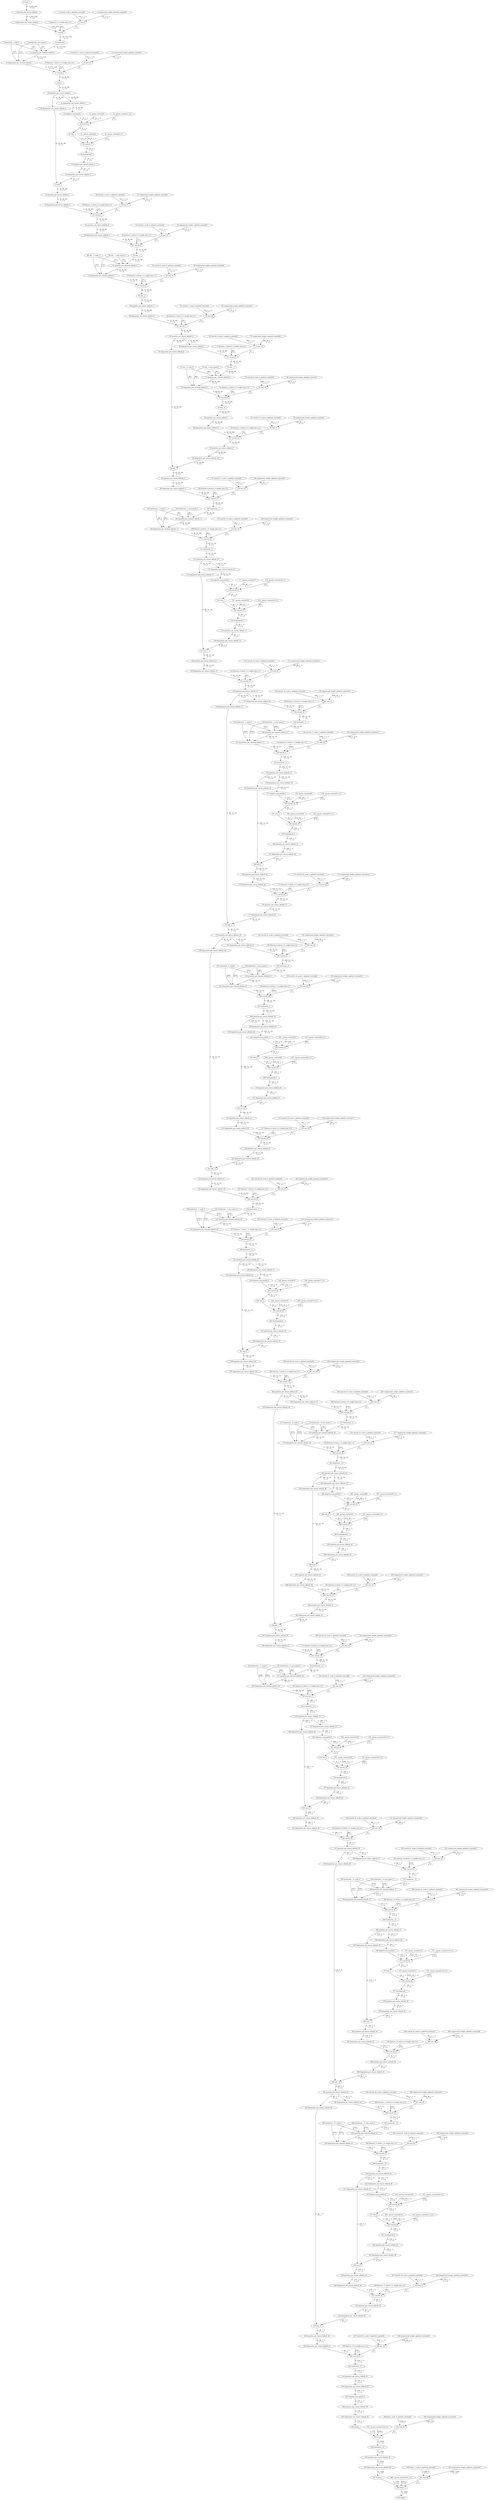 strict digraph  {
"0 arg0_1";
"1 quantize_per_tensor_default";
"2 dequantize_per_tensor_default";
"3 conv2d_scale_0_updated_constant0";
"4 compressed_weight_updated_constant0";
"5 features_0_0_weight_bias_0_0";
"6 mul_9";
"7 conv2d";
"8 hardswish__scale_0";
"9 hardswish__zero_point_0";
"10 hardswish_";
"11 quantize_per_channel_default_1";
"12 dequantize_per_channel_default_1";
"13 conv2d_1_scale_0_updated_constant0";
"14 compressed_weight_updated_constant1";
"15 features_1_block_0_0_weight_bias_0_0";
"16 mul_10";
"17 conv2d_1";
"18 relu_";
"19 quantize_per_tensor_default_1";
"20 dequantize_per_tensor_default_2";
"21 dequantize_per_tensor_default_1";
"22 adaptive_avg_pool2d";
"23 _param_constant6";
"24 _param_constant7_0_0";
"25 conv2d_2";
"26 relu";
"27 _param_constant8";
"28 _param_constant9_0_0";
"29 conv2d_3";
"30 hardsigmoid";
"31 quantize_per_tensor_default_2";
"32 dequantize_per_tensor_default_3";
"33 mul";
"34 quantize_per_tensor_default_3";
"35 dequantize_per_tensor_default_4";
"36 conv2d_4_scale_0_updated_constant0";
"37 compressed_weight_updated_constant2";
"38 features_1_block_2_0_weight_bias_0_0";
"39 mul_11";
"40 conv2d_4";
"41 quantize_per_tensor_default_4";
"42 dequantize_per_tensor_default_5";
"43 conv2d_5_scale_0_updated_constant0";
"44 compressed_weight_updated_constant3";
"45 features_2_block_0_0_weight_bias_0_0";
"46 mul_12";
"47 conv2d_5";
"48 relu__1_scale_0";
"49 relu__1_zero_point_0";
"50 relu__1";
"51 quantize_per_channel_default_5";
"52 dequantize_per_channel_default_5";
"53 conv2d_6_scale_0_updated_constant0";
"54 compressed_weight_updated_constant4";
"55 features_2_block_1_0_weight_bias_0_0";
"56 mul_13";
"57 conv2d_6";
"58 relu__2";
"59 quantize_per_tensor_default_5";
"60 dequantize_per_tensor_default_6";
"61 conv2d_7_scale_0_updated_constant0";
"62 compressed_weight_updated_constant5";
"63 features_2_block_2_0_weight_bias_0_0";
"64 mul_14";
"65 conv2d_7";
"66 quantize_per_tensor_default_6";
"67 dequantize_per_tensor_default_8";
"68 dequantize_per_tensor_default_7";
"69 conv2d_8_scale_0_updated_constant0";
"70 compressed_weight_updated_constant6";
"71 features_3_block_0_0_weight_bias_0_0";
"72 mul_15";
"73 conv2d_8";
"74 relu__3_scale_0";
"75 relu__3_zero_point_0";
"76 relu__3";
"77 quantize_per_channel_default_9";
"78 dequantize_per_channel_default_9";
"79 conv2d_9_scale_0_updated_constant0";
"80 compressed_weight_updated_constant7";
"81 features_3_block_1_0_weight_bias_0_0";
"82 mul_16";
"83 conv2d_9";
"84 relu__4";
"85 quantize_per_tensor_default_7";
"86 dequantize_per_tensor_default_9";
"87 conv2d_10_scale_0_updated_constant0";
"88 compressed_weight_updated_constant8";
"89 features_3_block_2_0_weight_bias_0_0";
"90 mul_17";
"91 conv2d_10";
"92 quantize_per_tensor_default_8";
"93 dequantize_per_tensor_default_10";
"94 add_";
"95 quantize_per_tensor_default_9";
"96 dequantize_per_tensor_default_11";
"97 conv2d_11_scale_0_updated_constant0";
"98 compressed_weight_updated_constant9";
"99 features_4_block_0_0_weight_bias_0_0";
"100 mul_18";
"101 conv2d_11";
"102 hardswish__1_scale_0";
"103 hardswish__1_zero_point_0";
"104 hardswish__1";
"105 quantize_per_channel_default_13";
"106 dequantize_per_channel_default_13";
"107 conv2d_12_scale_0_updated_constant0";
"108 compressed_weight_updated_constant10";
"109 features_4_block_1_0_weight_bias_0_0";
"110 mul_19";
"111 conv2d_12";
"112 hardswish__2";
"113 quantize_per_tensor_default_10";
"114 dequantize_per_tensor_default_13";
"115 dequantize_per_tensor_default_12";
"116 adaptive_avg_pool2d_1";
"117 _param_constant37";
"118 _param_constant38_0_0";
"119 conv2d_13";
"120 relu_1";
"121 _param_constant39";
"122 _param_constant40_0_0";
"123 conv2d_14";
"124 hardsigmoid_1";
"125 quantize_per_tensor_default_11";
"126 dequantize_per_tensor_default_14";
"127 mul_1";
"128 quantize_per_tensor_default_12";
"129 dequantize_per_tensor_default_15";
"130 conv2d_15_scale_0_updated_constant0";
"131 compressed_weight_updated_constant11";
"132 features_4_block_3_0_weight_bias_0_0";
"133 mul_20";
"134 conv2d_15";
"135 quantize_per_tensor_default_13";
"136 dequantize_per_tensor_default_17";
"137 dequantize_per_tensor_default_16";
"138 conv2d_16_scale_0_updated_constant0";
"139 compressed_weight_updated_constant12";
"140 features_5_block_0_0_weight_bias_0_0";
"141 mul_21";
"142 conv2d_16";
"143 hardswish__3_scale_0";
"144 hardswish__3_zero_point_0";
"145 hardswish__3";
"146 quantize_per_channel_default_17";
"147 dequantize_per_channel_default_17";
"148 conv2d_17_scale_0_updated_constant0";
"149 compressed_weight_updated_constant13";
"150 features_5_block_1_0_weight_bias_0_0";
"151 mul_22";
"152 conv2d_17";
"153 hardswish__4";
"154 quantize_per_tensor_default_14";
"155 dequantize_per_tensor_default_19";
"156 dequantize_per_tensor_default_18";
"157 adaptive_avg_pool2d_2";
"158 _param_constant50";
"159 _param_constant51_0_0";
"160 conv2d_18";
"161 relu_2";
"162 _param_constant52";
"163 _param_constant53_0_0";
"164 conv2d_19";
"165 hardsigmoid_2";
"166 quantize_per_tensor_default_15";
"167 dequantize_per_tensor_default_20";
"168 mul_2";
"169 quantize_per_tensor_default_16";
"170 dequantize_per_tensor_default_21";
"171 conv2d_20_scale_0_updated_constant0";
"172 compressed_weight_updated_constant14";
"173 features_5_block_3_0_weight_bias_0_0";
"174 mul_23";
"175 conv2d_20";
"176 quantize_per_tensor_default_17";
"177 dequantize_per_tensor_default_22";
"178 add__1";
"179 quantize_per_tensor_default_18";
"180 dequantize_per_tensor_default_24";
"181 dequantize_per_tensor_default_23";
"182 conv2d_21_scale_0_updated_constant0";
"183 compressed_weight_updated_constant15";
"184 features_6_block_0_0_weight_bias_0_0";
"185 mul_24";
"186 conv2d_21";
"187 hardswish__5_scale_0";
"188 hardswish__5_zero_point_0";
"189 hardswish__5";
"190 quantize_per_channel_default_21";
"191 dequantize_per_channel_default_21";
"192 conv2d_22_scale_0_updated_constant0";
"193 compressed_weight_updated_constant16";
"194 features_6_block_1_0_weight_bias_0_0";
"195 mul_25";
"196 conv2d_22";
"197 hardswish__6";
"198 quantize_per_tensor_default_19";
"199 dequantize_per_tensor_default_26";
"200 dequantize_per_tensor_default_25";
"201 adaptive_avg_pool2d_3";
"202 _param_constant63";
"203 _param_constant64_0_0";
"204 conv2d_23";
"205 relu_3";
"206 _param_constant65";
"207 _param_constant66_0_0";
"208 conv2d_24";
"209 hardsigmoid_3";
"210 quantize_per_tensor_default_20";
"211 dequantize_per_tensor_default_27";
"212 mul_3";
"213 quantize_per_tensor_default_21";
"214 dequantize_per_tensor_default_28";
"215 conv2d_25_scale_0_updated_constant0";
"216 compressed_weight_updated_constant17";
"217 features_6_block_3_0_weight_bias_0_0";
"218 mul_26";
"219 conv2d_25";
"220 quantize_per_tensor_default_22";
"221 dequantize_per_tensor_default_29";
"222 add__2";
"223 quantize_per_tensor_default_23";
"224 dequantize_per_tensor_default_30";
"225 conv2d_26_scale_0_updated_constant0";
"226 compressed_weight_updated_constant18";
"227 features_7_block_0_0_weight_bias_0_0";
"228 mul_27";
"229 conv2d_26";
"230 hardswish__7_scale_0";
"231 hardswish__7_zero_point_0";
"232 hardswish__7";
"233 quantize_per_channel_default_25";
"234 dequantize_per_channel_default_25";
"235 conv2d_27_scale_0_updated_constant0";
"236 compressed_weight_updated_constant19";
"237 features_7_block_1_0_weight_bias_0_0";
"238 mul_28";
"239 conv2d_27";
"240 hardswish__8";
"241 quantize_per_tensor_default_24";
"242 dequantize_per_tensor_default_32";
"243 dequantize_per_tensor_default_31";
"244 adaptive_avg_pool2d_4";
"245 _param_constant76";
"246 _param_constant77_0_0";
"247 conv2d_28";
"248 relu_4";
"249 _param_constant78";
"250 _param_constant79_0_0";
"251 conv2d_29";
"252 hardsigmoid_4";
"253 quantize_per_tensor_default_25";
"254 dequantize_per_tensor_default_33";
"255 mul_4";
"256 quantize_per_tensor_default_26";
"257 dequantize_per_tensor_default_34";
"258 conv2d_30_scale_0_updated_constant0";
"259 compressed_weight_updated_constant20";
"260 features_7_block_3_0_weight_bias_0_0";
"261 mul_29";
"262 conv2d_30";
"263 quantize_per_tensor_default_27";
"264 dequantize_per_tensor_default_36";
"265 dequantize_per_tensor_default_35";
"266 conv2d_31_scale_0_updated_constant0";
"267 compressed_weight_updated_constant21";
"268 features_8_block_0_0_weight_bias_0_0";
"269 mul_30";
"270 conv2d_31";
"271 hardswish__9_scale_0";
"272 hardswish__9_zero_point_0";
"273 hardswish__9";
"274 quantize_per_channel_default_29";
"275 dequantize_per_channel_default_29";
"276 conv2d_32_scale_0_updated_constant0";
"277 compressed_weight_updated_constant22";
"278 features_8_block_1_0_weight_bias_0_0";
"279 mul_31";
"280 conv2d_32";
"281 hardswish__10";
"282 quantize_per_tensor_default_28";
"283 dequantize_per_tensor_default_38";
"284 dequantize_per_tensor_default_37";
"285 adaptive_avg_pool2d_5";
"286 _param_constant89";
"287 _param_constant90_0_0";
"288 conv2d_33";
"289 relu_5";
"290 _param_constant91";
"291 _param_constant92_0_0";
"292 conv2d_34";
"293 hardsigmoid_5";
"294 quantize_per_tensor_default_29";
"295 dequantize_per_tensor_default_39";
"296 mul_5";
"297 quantize_per_tensor_default_30";
"298 dequantize_per_tensor_default_40";
"299 conv2d_35_scale_0_updated_constant0";
"300 compressed_weight_updated_constant23";
"301 features_8_block_3_0_weight_bias_0_0";
"302 mul_32";
"303 conv2d_35";
"304 quantize_per_tensor_default_31";
"305 dequantize_per_tensor_default_41";
"306 add__3";
"307 quantize_per_tensor_default_32";
"308 dequantize_per_tensor_default_42";
"309 conv2d_36_scale_0_updated_constant0";
"310 compressed_weight_updated_constant24";
"311 features_9_block_0_0_weight_bias_0_0";
"312 mul_33";
"313 conv2d_36";
"314 hardswish__11_scale_0";
"315 hardswish__11_zero_point_0";
"316 hardswish__11";
"317 quantize_per_channel_default_33";
"318 dequantize_per_channel_default_33";
"319 conv2d_37_scale_0_updated_constant0";
"320 compressed_weight_updated_constant25";
"321 features_9_block_1_0_weight_bias_0_0";
"322 mul_34";
"323 conv2d_37";
"324 hardswish__12";
"325 quantize_per_tensor_default_33";
"326 dequantize_per_tensor_default_44";
"327 dequantize_per_tensor_default_43";
"328 adaptive_avg_pool2d_6";
"329 _param_constant102";
"330 _param_constant103_0_0";
"331 conv2d_38";
"332 relu_6";
"333 _param_constant104";
"334 _param_constant105_0_0";
"335 conv2d_39";
"336 hardsigmoid_6";
"337 quantize_per_tensor_default_34";
"338 dequantize_per_tensor_default_45";
"339 mul_6";
"340 quantize_per_tensor_default_35";
"341 dequantize_per_tensor_default_46";
"342 conv2d_40_scale_0_updated_constant0";
"343 compressed_weight_updated_constant26";
"344 features_9_block_3_0_weight_bias_0_0";
"345 mul_35";
"346 conv2d_40";
"347 quantize_per_tensor_default_36";
"348 dequantize_per_tensor_default_48";
"349 dequantize_per_tensor_default_47";
"350 conv2d_41_scale_0_updated_constant0";
"351 compressed_weight_updated_constant27";
"352 features_10_block_0_0_weight_bias_0_0";
"353 mul_36";
"354 conv2d_41";
"355 hardswish__13_scale_0";
"356 hardswish__13_zero_point_0";
"357 hardswish__13";
"358 quantize_per_channel_default_37";
"359 dequantize_per_channel_default_37";
"360 conv2d_42_scale_0_updated_constant0";
"361 compressed_weight_updated_constant28";
"362 features_10_block_1_0_weight_bias_0_0";
"363 mul_37";
"364 conv2d_42";
"365 hardswish__14";
"366 quantize_per_tensor_default_37";
"367 dequantize_per_tensor_default_50";
"368 dequantize_per_tensor_default_49";
"369 adaptive_avg_pool2d_7";
"370 _param_constant115";
"371 _param_constant116_0_0";
"372 conv2d_43";
"373 relu_7";
"374 _param_constant117";
"375 _param_constant118_0_0";
"376 conv2d_44";
"377 hardsigmoid_7";
"378 quantize_per_tensor_default_38";
"379 dequantize_per_tensor_default_51";
"380 mul_7";
"381 quantize_per_tensor_default_39";
"382 dequantize_per_tensor_default_52";
"383 conv2d_45_scale_0_updated_constant0";
"384 compressed_weight_updated_constant29";
"385 features_10_block_3_0_weight_bias_0_0";
"386 mul_38";
"387 conv2d_45";
"388 quantize_per_tensor_default_40";
"389 dequantize_per_tensor_default_53";
"390 add__4";
"391 quantize_per_tensor_default_41";
"392 dequantize_per_tensor_default_55";
"393 dequantize_per_tensor_default_54";
"394 conv2d_46_scale_0_updated_constant0";
"395 compressed_weight_updated_constant30";
"396 features_11_block_0_0_weight_bias_0_0";
"397 mul_39";
"398 conv2d_46";
"399 hardswish__15_scale_0";
"400 hardswish__15_zero_point_0";
"401 hardswish__15";
"402 quantize_per_channel_default_41";
"403 dequantize_per_channel_default_41";
"404 conv2d_47_scale_0_updated_constant0";
"405 compressed_weight_updated_constant31";
"406 features_11_block_1_0_weight_bias_0_0";
"407 mul_40";
"408 conv2d_47";
"409 hardswish__16";
"410 quantize_per_tensor_default_42";
"411 dequantize_per_tensor_default_57";
"412 dequantize_per_tensor_default_56";
"413 adaptive_avg_pool2d_8";
"414 _param_constant128";
"415 _param_constant129_0_0";
"416 conv2d_48";
"417 relu_8";
"418 _param_constant130";
"419 _param_constant131_0_0";
"420 conv2d_49";
"421 hardsigmoid_8";
"422 quantize_per_tensor_default_43";
"423 dequantize_per_tensor_default_58";
"424 mul_8";
"425 quantize_per_tensor_default_44";
"426 dequantize_per_tensor_default_59";
"427 conv2d_50_scale_0_updated_constant0";
"428 compressed_weight_updated_constant32";
"429 features_11_block_3_0_weight_bias_0_0";
"430 mul_41";
"431 conv2d_50";
"432 quantize_per_tensor_default_45";
"433 dequantize_per_tensor_default_60";
"434 add__5";
"435 quantize_per_tensor_default_46";
"436 dequantize_per_tensor_default_61";
"437 conv2d_51_scale_0_updated_constant0";
"438 compressed_weight_updated_constant33";
"439 features_12_0_weight_bias_0_0";
"440 mul_42";
"441 conv2d_51";
"442 hardswish__17";
"443 quantize_per_tensor_default_47";
"444 dequantize_per_tensor_default_62";
"445 adaptive_avg_pool2d_9";
"446 quantize_per_tensor_default_48";
"447 dequantize_per_tensor_default_63";
"448 flatten";
"449 linear_scale_0_updated_constant0";
"450 compressed_weight_updated_constant34";
"451 _param_constant139_0_0";
"452 mul_43";
"453 linear";
"454 hardswish__18";
"455 quantize_per_tensor_default_49";
"456 dequantize_per_tensor_default_64";
"457 dropout_";
"458 linear_1_scale_0_updated_constant0";
"459 compressed_weight_updated_constant35";
"460 _param_constant141_0_0";
"461 mul_44";
"462 linear_1";
"463 output";
"0 arg0_1" -> "1 quantize_per_tensor_default"  [label="(1, 3, 224, 224) \n0 -> 0", style=solid];
"1 quantize_per_tensor_default" -> "2 dequantize_per_tensor_default"  [label="(1, 3, 224, 224) \n0 -> 0", style=solid];
"2 dequantize_per_tensor_default" -> "7 conv2d"  [label="(1, 3, 224, 224) \n0 -> 0", style=solid];
"3 conv2d_scale_0_updated_constant0" -> "6 mul_9"  [label="(16, 1, 1, 1) \n0 -> 1", style=solid];
"4 compressed_weight_updated_constant0" -> "6 mul_9"  [label="(16, 3, 3, 3) \n0 -> 0", style=solid];
"5 features_0_0_weight_bias_0_0" -> "7 conv2d"  [label="(16,) \n0 -> 2", style=solid];
"6 mul_9" -> "7 conv2d"  [label="(2,) \n0 -> 1", style=solid];
"7 conv2d" -> "10 hardswish_"  [label="(1, 16, 112, 112) \n0 -> 0", style=solid];
"8 hardswish__scale_0" -> "11 quantize_per_channel_default_1"  [label="(16,) \n0 -> 1", style=solid];
"8 hardswish__scale_0" -> "12 dequantize_per_channel_default_1"  [label="(16,) \n0 -> 1", style=solid];
"9 hardswish__zero_point_0" -> "11 quantize_per_channel_default_1"  [label="(16,) \n0 -> 2", style=solid];
"9 hardswish__zero_point_0" -> "12 dequantize_per_channel_default_1"  [label="(16,) \n0 -> 2", style=solid];
"10 hardswish_" -> "11 quantize_per_channel_default_1"  [label="(1, 16, 112, 112) \n0 -> 0", style=solid];
"11 quantize_per_channel_default_1" -> "12 dequantize_per_channel_default_1"  [label="(1, 16, 112, 112) \n0 -> 0", style=solid];
"12 dequantize_per_channel_default_1" -> "17 conv2d_1"  [label="(1, 16, 112, 112) \n0 -> 0", style=solid];
"13 conv2d_1_scale_0_updated_constant0" -> "16 mul_10"  [label="(16, 1, 1, 1) \n0 -> 1", style=solid];
"14 compressed_weight_updated_constant1" -> "16 mul_10"  [label="(16, 1, 3, 3) \n0 -> 0", style=solid];
"15 features_1_block_0_0_weight_bias_0_0" -> "17 conv2d_1"  [label="(16,) \n0 -> 2", style=solid];
"16 mul_10" -> "17 conv2d_1"  [label="(2,) \n0 -> 1", style=solid];
"17 conv2d_1" -> "18 relu_"  [label="(1, 16, 56, 56) \n0 -> 0", style=solid];
"18 relu_" -> "19 quantize_per_tensor_default_1"  [label="(1, 16, 56, 56) \n0 -> 0", style=solid];
"19 quantize_per_tensor_default_1" -> "21 dequantize_per_tensor_default_1"  [label="(1, 16, 56, 56) \n0 -> 0", style=solid];
"19 quantize_per_tensor_default_1" -> "20 dequantize_per_tensor_default_2"  [label="(1, 16, 56, 56) \n0 -> 0", style=solid];
"20 dequantize_per_tensor_default_2" -> "33 mul"  [label="(1, 16, 56, 56) \n0 -> 1", style=solid];
"21 dequantize_per_tensor_default_1" -> "22 adaptive_avg_pool2d"  [label="(1, 16, 56, 56) \n0 -> 0", style=solid];
"22 adaptive_avg_pool2d" -> "25 conv2d_2"  [label="(1, 16, 1, 1) \n0 -> 0", style=solid];
"23 _param_constant6" -> "25 conv2d_2"  [label="(8, 16, 1, 1) \n0 -> 1", style=solid];
"24 _param_constant7_0_0" -> "25 conv2d_2"  [label="(8,) \n0 -> 2", style=solid];
"25 conv2d_2" -> "26 relu"  [label="(1, 8, 1, 1) \n0 -> 0", style=solid];
"26 relu" -> "29 conv2d_3"  [label="(1, 8, 1, 1) \n0 -> 0", style=solid];
"27 _param_constant8" -> "29 conv2d_3"  [label="(16, 8, 1, 1) \n0 -> 1", style=solid];
"28 _param_constant9_0_0" -> "29 conv2d_3"  [label="(16,) \n0 -> 2", style=solid];
"29 conv2d_3" -> "30 hardsigmoid"  [label="(1, 16, 1, 1) \n0 -> 0", style=solid];
"30 hardsigmoid" -> "31 quantize_per_tensor_default_2"  [label="(1, 16, 1, 1) \n0 -> 0", style=solid];
"31 quantize_per_tensor_default_2" -> "32 dequantize_per_tensor_default_3"  [label="(1, 16, 1, 1) \n0 -> 0", style=solid];
"32 dequantize_per_tensor_default_3" -> "33 mul"  [label="(1, 16, 1, 1) \n0 -> 0", style=solid];
"33 mul" -> "34 quantize_per_tensor_default_3"  [label="(1, 16, 56, 56) \n0 -> 0", style=solid];
"34 quantize_per_tensor_default_3" -> "35 dequantize_per_tensor_default_4"  [label="(1, 16, 56, 56) \n0 -> 0", style=solid];
"35 dequantize_per_tensor_default_4" -> "40 conv2d_4"  [label="(1, 16, 56, 56) \n0 -> 0", style=solid];
"36 conv2d_4_scale_0_updated_constant0" -> "39 mul_11"  [label="(16, 1, 1, 1) \n0 -> 1", style=solid];
"37 compressed_weight_updated_constant2" -> "39 mul_11"  [label="(16, 16, 1, 1) \n0 -> 0", style=solid];
"38 features_1_block_2_0_weight_bias_0_0" -> "40 conv2d_4"  [label="(16,) \n0 -> 2", style=solid];
"39 mul_11" -> "40 conv2d_4"  [label="(2,) \n0 -> 1", style=solid];
"40 conv2d_4" -> "41 quantize_per_tensor_default_4"  [label="(1, 16, 56, 56) \n0 -> 0", style=solid];
"41 quantize_per_tensor_default_4" -> "42 dequantize_per_tensor_default_5"  [label="(1, 16, 56, 56) \n0 -> 0", style=solid];
"42 dequantize_per_tensor_default_5" -> "47 conv2d_5"  [label="(1, 16, 56, 56) \n0 -> 0", style=solid];
"43 conv2d_5_scale_0_updated_constant0" -> "46 mul_12"  [label="(72, 1, 1, 1) \n0 -> 1", style=solid];
"44 compressed_weight_updated_constant3" -> "46 mul_12"  [label="(72, 16, 1, 1) \n0 -> 0", style=solid];
"45 features_2_block_0_0_weight_bias_0_0" -> "47 conv2d_5"  [label="(72,) \n0 -> 2", style=solid];
"46 mul_12" -> "47 conv2d_5"  [label="(2,) \n0 -> 1", style=solid];
"47 conv2d_5" -> "50 relu__1"  [label="(1, 72, 56, 56) \n0 -> 0", style=solid];
"48 relu__1_scale_0" -> "51 quantize_per_channel_default_5"  [label="(72,) \n0 -> 1", style=solid];
"48 relu__1_scale_0" -> "52 dequantize_per_channel_default_5"  [label="(72,) \n0 -> 1", style=solid];
"49 relu__1_zero_point_0" -> "51 quantize_per_channel_default_5"  [label="(72,) \n0 -> 2", style=solid];
"49 relu__1_zero_point_0" -> "52 dequantize_per_channel_default_5"  [label="(72,) \n0 -> 2", style=solid];
"50 relu__1" -> "51 quantize_per_channel_default_5"  [label="(1, 72, 56, 56) \n0 -> 0", style=solid];
"51 quantize_per_channel_default_5" -> "52 dequantize_per_channel_default_5"  [label="(1, 72, 56, 56) \n0 -> 0", style=solid];
"52 dequantize_per_channel_default_5" -> "57 conv2d_6"  [label="(1, 72, 56, 56) \n0 -> 0", style=solid];
"53 conv2d_6_scale_0_updated_constant0" -> "56 mul_13"  [label="(72, 1, 1, 1) \n0 -> 1", style=solid];
"54 compressed_weight_updated_constant4" -> "56 mul_13"  [label="(72, 1, 3, 3) \n0 -> 0", style=solid];
"55 features_2_block_1_0_weight_bias_0_0" -> "57 conv2d_6"  [label="(72,) \n0 -> 2", style=solid];
"56 mul_13" -> "57 conv2d_6"  [label="(2,) \n0 -> 1", style=solid];
"57 conv2d_6" -> "58 relu__2"  [label="(1, 72, 28, 28) \n0 -> 0", style=solid];
"58 relu__2" -> "59 quantize_per_tensor_default_5"  [label="(1, 72, 28, 28) \n0 -> 0", style=solid];
"59 quantize_per_tensor_default_5" -> "60 dequantize_per_tensor_default_6"  [label="(1, 72, 28, 28) \n0 -> 0", style=solid];
"60 dequantize_per_tensor_default_6" -> "65 conv2d_7"  [label="(1, 72, 28, 28) \n0 -> 0", style=solid];
"61 conv2d_7_scale_0_updated_constant0" -> "64 mul_14"  [label="(24, 1, 1, 1) \n0 -> 1", style=solid];
"62 compressed_weight_updated_constant5" -> "64 mul_14"  [label="(24, 72, 1, 1) \n0 -> 0", style=solid];
"63 features_2_block_2_0_weight_bias_0_0" -> "65 conv2d_7"  [label="(24,) \n0 -> 2", style=solid];
"64 mul_14" -> "65 conv2d_7"  [label="(2,) \n0 -> 1", style=solid];
"65 conv2d_7" -> "66 quantize_per_tensor_default_6"  [label="(1, 24, 28, 28) \n0 -> 0", style=solid];
"66 quantize_per_tensor_default_6" -> "68 dequantize_per_tensor_default_7"  [label="(1, 24, 28, 28) \n0 -> 0", style=solid];
"66 quantize_per_tensor_default_6" -> "67 dequantize_per_tensor_default_8"  [label="(1, 24, 28, 28) \n0 -> 0", style=solid];
"67 dequantize_per_tensor_default_8" -> "94 add_"  [label="(1, 24, 28, 28) \n0 -> 1", style=solid];
"68 dequantize_per_tensor_default_7" -> "73 conv2d_8"  [label="(1, 24, 28, 28) \n0 -> 0", style=solid];
"69 conv2d_8_scale_0_updated_constant0" -> "72 mul_15"  [label="(88, 1, 1, 1) \n0 -> 1", style=solid];
"70 compressed_weight_updated_constant6" -> "72 mul_15"  [label="(88, 24, 1, 1) \n0 -> 0", style=solid];
"71 features_3_block_0_0_weight_bias_0_0" -> "73 conv2d_8"  [label="(88,) \n0 -> 2", style=solid];
"72 mul_15" -> "73 conv2d_8"  [label="(2,) \n0 -> 1", style=solid];
"73 conv2d_8" -> "76 relu__3"  [label="(1, 88, 28, 28) \n0 -> 0", style=solid];
"74 relu__3_scale_0" -> "77 quantize_per_channel_default_9"  [label="(88,) \n0 -> 1", style=solid];
"74 relu__3_scale_0" -> "78 dequantize_per_channel_default_9"  [label="(88,) \n0 -> 1", style=solid];
"75 relu__3_zero_point_0" -> "77 quantize_per_channel_default_9"  [label="(88,) \n0 -> 2", style=solid];
"75 relu__3_zero_point_0" -> "78 dequantize_per_channel_default_9"  [label="(88,) \n0 -> 2", style=solid];
"76 relu__3" -> "77 quantize_per_channel_default_9"  [label="(1, 88, 28, 28) \n0 -> 0", style=solid];
"77 quantize_per_channel_default_9" -> "78 dequantize_per_channel_default_9"  [label="(1, 88, 28, 28) \n0 -> 0", style=solid];
"78 dequantize_per_channel_default_9" -> "83 conv2d_9"  [label="(1, 88, 28, 28) \n0 -> 0", style=solid];
"79 conv2d_9_scale_0_updated_constant0" -> "82 mul_16"  [label="(88, 1, 1, 1) \n0 -> 1", style=solid];
"80 compressed_weight_updated_constant7" -> "82 mul_16"  [label="(88, 1, 3, 3) \n0 -> 0", style=solid];
"81 features_3_block_1_0_weight_bias_0_0" -> "83 conv2d_9"  [label="(88,) \n0 -> 2", style=solid];
"82 mul_16" -> "83 conv2d_9"  [label="(2,) \n0 -> 1", style=solid];
"83 conv2d_9" -> "84 relu__4"  [label="(1, 88, 28, 28) \n0 -> 0", style=solid];
"84 relu__4" -> "85 quantize_per_tensor_default_7"  [label="(1, 88, 28, 28) \n0 -> 0", style=solid];
"85 quantize_per_tensor_default_7" -> "86 dequantize_per_tensor_default_9"  [label="(1, 88, 28, 28) \n0 -> 0", style=solid];
"86 dequantize_per_tensor_default_9" -> "91 conv2d_10"  [label="(1, 88, 28, 28) \n0 -> 0", style=solid];
"87 conv2d_10_scale_0_updated_constant0" -> "90 mul_17"  [label="(24, 1, 1, 1) \n0 -> 1", style=solid];
"88 compressed_weight_updated_constant8" -> "90 mul_17"  [label="(24, 88, 1, 1) \n0 -> 0", style=solid];
"89 features_3_block_2_0_weight_bias_0_0" -> "91 conv2d_10"  [label="(24,) \n0 -> 2", style=solid];
"90 mul_17" -> "91 conv2d_10"  [label="(2,) \n0 -> 1", style=solid];
"91 conv2d_10" -> "92 quantize_per_tensor_default_8"  [label="(1, 24, 28, 28) \n0 -> 0", style=solid];
"92 quantize_per_tensor_default_8" -> "93 dequantize_per_tensor_default_10"  [label="(1, 24, 28, 28) \n0 -> 0", style=solid];
"93 dequantize_per_tensor_default_10" -> "94 add_"  [label="(1, 24, 28, 28) \n0 -> 0", style=solid];
"94 add_" -> "95 quantize_per_tensor_default_9"  [label="(1, 24, 28, 28) \n0 -> 0", style=solid];
"95 quantize_per_tensor_default_9" -> "96 dequantize_per_tensor_default_11"  [label="(1, 24, 28, 28) \n0 -> 0", style=solid];
"96 dequantize_per_tensor_default_11" -> "101 conv2d_11"  [label="(1, 24, 28, 28) \n0 -> 0", style=solid];
"97 conv2d_11_scale_0_updated_constant0" -> "100 mul_18"  [label="(96, 1, 1, 1) \n0 -> 1", style=solid];
"98 compressed_weight_updated_constant9" -> "100 mul_18"  [label="(96, 24, 1, 1) \n0 -> 0", style=solid];
"99 features_4_block_0_0_weight_bias_0_0" -> "101 conv2d_11"  [label="(96,) \n0 -> 2", style=solid];
"100 mul_18" -> "101 conv2d_11"  [label="(2,) \n0 -> 1", style=solid];
"101 conv2d_11" -> "104 hardswish__1"  [label="(1, 96, 28, 28) \n0 -> 0", style=solid];
"102 hardswish__1_scale_0" -> "105 quantize_per_channel_default_13"  [label="(96,) \n0 -> 1", style=solid];
"102 hardswish__1_scale_0" -> "106 dequantize_per_channel_default_13"  [label="(96,) \n0 -> 1", style=solid];
"103 hardswish__1_zero_point_0" -> "105 quantize_per_channel_default_13"  [label="(96,) \n0 -> 2", style=solid];
"103 hardswish__1_zero_point_0" -> "106 dequantize_per_channel_default_13"  [label="(96,) \n0 -> 2", style=solid];
"104 hardswish__1" -> "105 quantize_per_channel_default_13"  [label="(1, 96, 28, 28) \n0 -> 0", style=solid];
"105 quantize_per_channel_default_13" -> "106 dequantize_per_channel_default_13"  [label="(1, 96, 28, 28) \n0 -> 0", style=solid];
"106 dequantize_per_channel_default_13" -> "111 conv2d_12"  [label="(1, 96, 28, 28) \n0 -> 0", style=solid];
"107 conv2d_12_scale_0_updated_constant0" -> "110 mul_19"  [label="(96, 1, 1, 1) \n0 -> 1", style=solid];
"108 compressed_weight_updated_constant10" -> "110 mul_19"  [label="(96, 1, 5, 5) \n0 -> 0", style=solid];
"109 features_4_block_1_0_weight_bias_0_0" -> "111 conv2d_12"  [label="(96,) \n0 -> 2", style=solid];
"110 mul_19" -> "111 conv2d_12"  [label="(2,) \n0 -> 1", style=solid];
"111 conv2d_12" -> "112 hardswish__2"  [label="(1, 96, 14, 14) \n0 -> 0", style=solid];
"112 hardswish__2" -> "113 quantize_per_tensor_default_10"  [label="(1, 96, 14, 14) \n0 -> 0", style=solid];
"113 quantize_per_tensor_default_10" -> "115 dequantize_per_tensor_default_12"  [label="(1, 96, 14, 14) \n0 -> 0", style=solid];
"113 quantize_per_tensor_default_10" -> "114 dequantize_per_tensor_default_13"  [label="(1, 96, 14, 14) \n0 -> 0", style=solid];
"114 dequantize_per_tensor_default_13" -> "127 mul_1"  [label="(1, 96, 14, 14) \n0 -> 1", style=solid];
"115 dequantize_per_tensor_default_12" -> "116 adaptive_avg_pool2d_1"  [label="(1, 96, 14, 14) \n0 -> 0", style=solid];
"116 adaptive_avg_pool2d_1" -> "119 conv2d_13"  [label="(1, 96, 1, 1) \n0 -> 0", style=solid];
"117 _param_constant37" -> "119 conv2d_13"  [label="(24, 96, 1, 1) \n0 -> 1", style=solid];
"118 _param_constant38_0_0" -> "119 conv2d_13"  [label="(24,) \n0 -> 2", style=solid];
"119 conv2d_13" -> "120 relu_1"  [label="(1, 24, 1, 1) \n0 -> 0", style=solid];
"120 relu_1" -> "123 conv2d_14"  [label="(1, 24, 1, 1) \n0 -> 0", style=solid];
"121 _param_constant39" -> "123 conv2d_14"  [label="(96, 24, 1, 1) \n0 -> 1", style=solid];
"122 _param_constant40_0_0" -> "123 conv2d_14"  [label="(96,) \n0 -> 2", style=solid];
"123 conv2d_14" -> "124 hardsigmoid_1"  [label="(1, 96, 1, 1) \n0 -> 0", style=solid];
"124 hardsigmoid_1" -> "125 quantize_per_tensor_default_11"  [label="(1, 96, 1, 1) \n0 -> 0", style=solid];
"125 quantize_per_tensor_default_11" -> "126 dequantize_per_tensor_default_14"  [label="(1, 96, 1, 1) \n0 -> 0", style=solid];
"126 dequantize_per_tensor_default_14" -> "127 mul_1"  [label="(1, 96, 1, 1) \n0 -> 0", style=solid];
"127 mul_1" -> "128 quantize_per_tensor_default_12"  [label="(1, 96, 14, 14) \n0 -> 0", style=solid];
"128 quantize_per_tensor_default_12" -> "129 dequantize_per_tensor_default_15"  [label="(1, 96, 14, 14) \n0 -> 0", style=solid];
"129 dequantize_per_tensor_default_15" -> "134 conv2d_15"  [label="(1, 96, 14, 14) \n0 -> 0", style=solid];
"130 conv2d_15_scale_0_updated_constant0" -> "133 mul_20"  [label="(40, 1, 1, 1) \n0 -> 1", style=solid];
"131 compressed_weight_updated_constant11" -> "133 mul_20"  [label="(40, 96, 1, 1) \n0 -> 0", style=solid];
"132 features_4_block_3_0_weight_bias_0_0" -> "134 conv2d_15"  [label="(40,) \n0 -> 2", style=solid];
"133 mul_20" -> "134 conv2d_15"  [label="(2,) \n0 -> 1", style=solid];
"134 conv2d_15" -> "135 quantize_per_tensor_default_13"  [label="(1, 40, 14, 14) \n0 -> 0", style=solid];
"135 quantize_per_tensor_default_13" -> "137 dequantize_per_tensor_default_16"  [label="(1, 40, 14, 14) \n0 -> 0", style=solid];
"135 quantize_per_tensor_default_13" -> "136 dequantize_per_tensor_default_17"  [label="(1, 40, 14, 14) \n0 -> 0", style=solid];
"136 dequantize_per_tensor_default_17" -> "178 add__1"  [label="(1, 40, 14, 14) \n0 -> 1", style=solid];
"137 dequantize_per_tensor_default_16" -> "142 conv2d_16"  [label="(1, 40, 14, 14) \n0 -> 0", style=solid];
"138 conv2d_16_scale_0_updated_constant0" -> "141 mul_21"  [label="(240, 1, 1, 1) \n0 -> 1", style=solid];
"139 compressed_weight_updated_constant12" -> "141 mul_21"  [label="(240, 40, 1, 1) \n0 -> 0", style=solid];
"140 features_5_block_0_0_weight_bias_0_0" -> "142 conv2d_16"  [label="(240,) \n0 -> 2", style=solid];
"141 mul_21" -> "142 conv2d_16"  [label="(2,) \n0 -> 1", style=solid];
"142 conv2d_16" -> "145 hardswish__3"  [label="(1, 240, 14, 14) \n0 -> 0", style=solid];
"143 hardswish__3_scale_0" -> "146 quantize_per_channel_default_17"  [label="(240,) \n0 -> 1", style=solid];
"143 hardswish__3_scale_0" -> "147 dequantize_per_channel_default_17"  [label="(240,) \n0 -> 1", style=solid];
"144 hardswish__3_zero_point_0" -> "146 quantize_per_channel_default_17"  [label="(240,) \n0 -> 2", style=solid];
"144 hardswish__3_zero_point_0" -> "147 dequantize_per_channel_default_17"  [label="(240,) \n0 -> 2", style=solid];
"145 hardswish__3" -> "146 quantize_per_channel_default_17"  [label="(1, 240, 14, 14) \n0 -> 0", style=solid];
"146 quantize_per_channel_default_17" -> "147 dequantize_per_channel_default_17"  [label="(1, 240, 14, 14) \n0 -> 0", style=solid];
"147 dequantize_per_channel_default_17" -> "152 conv2d_17"  [label="(1, 240, 14, 14) \n0 -> 0", style=solid];
"148 conv2d_17_scale_0_updated_constant0" -> "151 mul_22"  [label="(240, 1, 1, 1) \n0 -> 1", style=solid];
"149 compressed_weight_updated_constant13" -> "151 mul_22"  [label="(240, 1, 5, 5) \n0 -> 0", style=solid];
"150 features_5_block_1_0_weight_bias_0_0" -> "152 conv2d_17"  [label="(240,) \n0 -> 2", style=solid];
"151 mul_22" -> "152 conv2d_17"  [label="(2,) \n0 -> 1", style=solid];
"152 conv2d_17" -> "153 hardswish__4"  [label="(1, 240, 14, 14) \n0 -> 0", style=solid];
"153 hardswish__4" -> "154 quantize_per_tensor_default_14"  [label="(1, 240, 14, 14) \n0 -> 0", style=solid];
"154 quantize_per_tensor_default_14" -> "156 dequantize_per_tensor_default_18"  [label="(1, 240, 14, 14) \n0 -> 0", style=solid];
"154 quantize_per_tensor_default_14" -> "155 dequantize_per_tensor_default_19"  [label="(1, 240, 14, 14) \n0 -> 0", style=solid];
"155 dequantize_per_tensor_default_19" -> "168 mul_2"  [label="(1, 240, 14, 14) \n0 -> 1", style=solid];
"156 dequantize_per_tensor_default_18" -> "157 adaptive_avg_pool2d_2"  [label="(1, 240, 14, 14) \n0 -> 0", style=solid];
"157 adaptive_avg_pool2d_2" -> "160 conv2d_18"  [label="(1, 240, 1, 1) \n0 -> 0", style=solid];
"158 _param_constant50" -> "160 conv2d_18"  [label="(64, 240, 1, 1) \n0 -> 1", style=solid];
"159 _param_constant51_0_0" -> "160 conv2d_18"  [label="(64,) \n0 -> 2", style=solid];
"160 conv2d_18" -> "161 relu_2"  [label="(1, 64, 1, 1) \n0 -> 0", style=solid];
"161 relu_2" -> "164 conv2d_19"  [label="(1, 64, 1, 1) \n0 -> 0", style=solid];
"162 _param_constant52" -> "164 conv2d_19"  [label="(240, 64, 1, 1) \n0 -> 1", style=solid];
"163 _param_constant53_0_0" -> "164 conv2d_19"  [label="(240,) \n0 -> 2", style=solid];
"164 conv2d_19" -> "165 hardsigmoid_2"  [label="(1, 240, 1, 1) \n0 -> 0", style=solid];
"165 hardsigmoid_2" -> "166 quantize_per_tensor_default_15"  [label="(1, 240, 1, 1) \n0 -> 0", style=solid];
"166 quantize_per_tensor_default_15" -> "167 dequantize_per_tensor_default_20"  [label="(1, 240, 1, 1) \n0 -> 0", style=solid];
"167 dequantize_per_tensor_default_20" -> "168 mul_2"  [label="(1, 240, 1, 1) \n0 -> 0", style=solid];
"168 mul_2" -> "169 quantize_per_tensor_default_16"  [label="(1, 240, 14, 14) \n0 -> 0", style=solid];
"169 quantize_per_tensor_default_16" -> "170 dequantize_per_tensor_default_21"  [label="(1, 240, 14, 14) \n0 -> 0", style=solid];
"170 dequantize_per_tensor_default_21" -> "175 conv2d_20"  [label="(1, 240, 14, 14) \n0 -> 0", style=solid];
"171 conv2d_20_scale_0_updated_constant0" -> "174 mul_23"  [label="(40, 1, 1, 1) \n0 -> 1", style=solid];
"172 compressed_weight_updated_constant14" -> "174 mul_23"  [label="(40, 240, 1, 1) \n0 -> 0", style=solid];
"173 features_5_block_3_0_weight_bias_0_0" -> "175 conv2d_20"  [label="(40,) \n0 -> 2", style=solid];
"174 mul_23" -> "175 conv2d_20"  [label="(2,) \n0 -> 1", style=solid];
"175 conv2d_20" -> "176 quantize_per_tensor_default_17"  [label="(1, 40, 14, 14) \n0 -> 0", style=solid];
"176 quantize_per_tensor_default_17" -> "177 dequantize_per_tensor_default_22"  [label="(1, 40, 14, 14) \n0 -> 0", style=solid];
"177 dequantize_per_tensor_default_22" -> "178 add__1"  [label="(1, 40, 14, 14) \n0 -> 0", style=solid];
"178 add__1" -> "179 quantize_per_tensor_default_18"  [label="(1, 40, 14, 14) \n0 -> 0", style=solid];
"179 quantize_per_tensor_default_18" -> "181 dequantize_per_tensor_default_23"  [label="(1, 40, 14, 14) \n0 -> 0", style=solid];
"179 quantize_per_tensor_default_18" -> "180 dequantize_per_tensor_default_24"  [label="(1, 40, 14, 14) \n0 -> 0", style=solid];
"180 dequantize_per_tensor_default_24" -> "222 add__2"  [label="(1, 40, 14, 14) \n0 -> 1", style=solid];
"181 dequantize_per_tensor_default_23" -> "186 conv2d_21"  [label="(1, 40, 14, 14) \n0 -> 0", style=solid];
"182 conv2d_21_scale_0_updated_constant0" -> "185 mul_24"  [label="(240, 1, 1, 1) \n0 -> 1", style=solid];
"183 compressed_weight_updated_constant15" -> "185 mul_24"  [label="(240, 40, 1, 1) \n0 -> 0", style=solid];
"184 features_6_block_0_0_weight_bias_0_0" -> "186 conv2d_21"  [label="(240,) \n0 -> 2", style=solid];
"185 mul_24" -> "186 conv2d_21"  [label="(2,) \n0 -> 1", style=solid];
"186 conv2d_21" -> "189 hardswish__5"  [label="(1, 240, 14, 14) \n0 -> 0", style=solid];
"187 hardswish__5_scale_0" -> "190 quantize_per_channel_default_21"  [label="(240,) \n0 -> 1", style=solid];
"187 hardswish__5_scale_0" -> "191 dequantize_per_channel_default_21"  [label="(240,) \n0 -> 1", style=solid];
"188 hardswish__5_zero_point_0" -> "190 quantize_per_channel_default_21"  [label="(240,) \n0 -> 2", style=solid];
"188 hardswish__5_zero_point_0" -> "191 dequantize_per_channel_default_21"  [label="(240,) \n0 -> 2", style=solid];
"189 hardswish__5" -> "190 quantize_per_channel_default_21"  [label="(1, 240, 14, 14) \n0 -> 0", style=solid];
"190 quantize_per_channel_default_21" -> "191 dequantize_per_channel_default_21"  [label="(1, 240, 14, 14) \n0 -> 0", style=solid];
"191 dequantize_per_channel_default_21" -> "196 conv2d_22"  [label="(1, 240, 14, 14) \n0 -> 0", style=solid];
"192 conv2d_22_scale_0_updated_constant0" -> "195 mul_25"  [label="(240, 1, 1, 1) \n0 -> 1", style=solid];
"193 compressed_weight_updated_constant16" -> "195 mul_25"  [label="(240, 1, 5, 5) \n0 -> 0", style=solid];
"194 features_6_block_1_0_weight_bias_0_0" -> "196 conv2d_22"  [label="(240,) \n0 -> 2", style=solid];
"195 mul_25" -> "196 conv2d_22"  [label="(2,) \n0 -> 1", style=solid];
"196 conv2d_22" -> "197 hardswish__6"  [label="(1, 240, 14, 14) \n0 -> 0", style=solid];
"197 hardswish__6" -> "198 quantize_per_tensor_default_19"  [label="(1, 240, 14, 14) \n0 -> 0", style=solid];
"198 quantize_per_tensor_default_19" -> "200 dequantize_per_tensor_default_25"  [label="(1, 240, 14, 14) \n0 -> 0", style=solid];
"198 quantize_per_tensor_default_19" -> "199 dequantize_per_tensor_default_26"  [label="(1, 240, 14, 14) \n0 -> 0", style=solid];
"199 dequantize_per_tensor_default_26" -> "212 mul_3"  [label="(1, 240, 14, 14) \n0 -> 1", style=solid];
"200 dequantize_per_tensor_default_25" -> "201 adaptive_avg_pool2d_3"  [label="(1, 240, 14, 14) \n0 -> 0", style=solid];
"201 adaptive_avg_pool2d_3" -> "204 conv2d_23"  [label="(1, 240, 1, 1) \n0 -> 0", style=solid];
"202 _param_constant63" -> "204 conv2d_23"  [label="(64, 240, 1, 1) \n0 -> 1", style=solid];
"203 _param_constant64_0_0" -> "204 conv2d_23"  [label="(64,) \n0 -> 2", style=solid];
"204 conv2d_23" -> "205 relu_3"  [label="(1, 64, 1, 1) \n0 -> 0", style=solid];
"205 relu_3" -> "208 conv2d_24"  [label="(1, 64, 1, 1) \n0 -> 0", style=solid];
"206 _param_constant65" -> "208 conv2d_24"  [label="(240, 64, 1, 1) \n0 -> 1", style=solid];
"207 _param_constant66_0_0" -> "208 conv2d_24"  [label="(240,) \n0 -> 2", style=solid];
"208 conv2d_24" -> "209 hardsigmoid_3"  [label="(1, 240, 1, 1) \n0 -> 0", style=solid];
"209 hardsigmoid_3" -> "210 quantize_per_tensor_default_20"  [label="(1, 240, 1, 1) \n0 -> 0", style=solid];
"210 quantize_per_tensor_default_20" -> "211 dequantize_per_tensor_default_27"  [label="(1, 240, 1, 1) \n0 -> 0", style=solid];
"211 dequantize_per_tensor_default_27" -> "212 mul_3"  [label="(1, 240, 1, 1) \n0 -> 0", style=solid];
"212 mul_3" -> "213 quantize_per_tensor_default_21"  [label="(1, 240, 14, 14) \n0 -> 0", style=solid];
"213 quantize_per_tensor_default_21" -> "214 dequantize_per_tensor_default_28"  [label="(1, 240, 14, 14) \n0 -> 0", style=solid];
"214 dequantize_per_tensor_default_28" -> "219 conv2d_25"  [label="(1, 240, 14, 14) \n0 -> 0", style=solid];
"215 conv2d_25_scale_0_updated_constant0" -> "218 mul_26"  [label="(40, 1, 1, 1) \n0 -> 1", style=solid];
"216 compressed_weight_updated_constant17" -> "218 mul_26"  [label="(40, 240, 1, 1) \n0 -> 0", style=solid];
"217 features_6_block_3_0_weight_bias_0_0" -> "219 conv2d_25"  [label="(40,) \n0 -> 2", style=solid];
"218 mul_26" -> "219 conv2d_25"  [label="(2,) \n0 -> 1", style=solid];
"219 conv2d_25" -> "220 quantize_per_tensor_default_22"  [label="(1, 40, 14, 14) \n0 -> 0", style=solid];
"220 quantize_per_tensor_default_22" -> "221 dequantize_per_tensor_default_29"  [label="(1, 40, 14, 14) \n0 -> 0", style=solid];
"221 dequantize_per_tensor_default_29" -> "222 add__2"  [label="(1, 40, 14, 14) \n0 -> 0", style=solid];
"222 add__2" -> "223 quantize_per_tensor_default_23"  [label="(1, 40, 14, 14) \n0 -> 0", style=solid];
"223 quantize_per_tensor_default_23" -> "224 dequantize_per_tensor_default_30"  [label="(1, 40, 14, 14) \n0 -> 0", style=solid];
"224 dequantize_per_tensor_default_30" -> "229 conv2d_26"  [label="(1, 40, 14, 14) \n0 -> 0", style=solid];
"225 conv2d_26_scale_0_updated_constant0" -> "228 mul_27"  [label="(120, 1, 1, 1) \n0 -> 1", style=solid];
"226 compressed_weight_updated_constant18" -> "228 mul_27"  [label="(120, 40, 1, 1) \n0 -> 0", style=solid];
"227 features_7_block_0_0_weight_bias_0_0" -> "229 conv2d_26"  [label="(120,) \n0 -> 2", style=solid];
"228 mul_27" -> "229 conv2d_26"  [label="(2,) \n0 -> 1", style=solid];
"229 conv2d_26" -> "232 hardswish__7"  [label="(1, 120, 14, 14) \n0 -> 0", style=solid];
"230 hardswish__7_scale_0" -> "233 quantize_per_channel_default_25"  [label="(120,) \n0 -> 1", style=solid];
"230 hardswish__7_scale_0" -> "234 dequantize_per_channel_default_25"  [label="(120,) \n0 -> 1", style=solid];
"231 hardswish__7_zero_point_0" -> "233 quantize_per_channel_default_25"  [label="(120,) \n0 -> 2", style=solid];
"231 hardswish__7_zero_point_0" -> "234 dequantize_per_channel_default_25"  [label="(120,) \n0 -> 2", style=solid];
"232 hardswish__7" -> "233 quantize_per_channel_default_25"  [label="(1, 120, 14, 14) \n0 -> 0", style=solid];
"233 quantize_per_channel_default_25" -> "234 dequantize_per_channel_default_25"  [label="(1, 120, 14, 14) \n0 -> 0", style=solid];
"234 dequantize_per_channel_default_25" -> "239 conv2d_27"  [label="(1, 120, 14, 14) \n0 -> 0", style=solid];
"235 conv2d_27_scale_0_updated_constant0" -> "238 mul_28"  [label="(120, 1, 1, 1) \n0 -> 1", style=solid];
"236 compressed_weight_updated_constant19" -> "238 mul_28"  [label="(120, 1, 5, 5) \n0 -> 0", style=solid];
"237 features_7_block_1_0_weight_bias_0_0" -> "239 conv2d_27"  [label="(120,) \n0 -> 2", style=solid];
"238 mul_28" -> "239 conv2d_27"  [label="(2,) \n0 -> 1", style=solid];
"239 conv2d_27" -> "240 hardswish__8"  [label="(1, 120, 14, 14) \n0 -> 0", style=solid];
"240 hardswish__8" -> "241 quantize_per_tensor_default_24"  [label="(1, 120, 14, 14) \n0 -> 0", style=solid];
"241 quantize_per_tensor_default_24" -> "243 dequantize_per_tensor_default_31"  [label="(1, 120, 14, 14) \n0 -> 0", style=solid];
"241 quantize_per_tensor_default_24" -> "242 dequantize_per_tensor_default_32"  [label="(1, 120, 14, 14) \n0 -> 0", style=solid];
"242 dequantize_per_tensor_default_32" -> "255 mul_4"  [label="(1, 120, 14, 14) \n0 -> 1", style=solid];
"243 dequantize_per_tensor_default_31" -> "244 adaptive_avg_pool2d_4"  [label="(1, 120, 14, 14) \n0 -> 0", style=solid];
"244 adaptive_avg_pool2d_4" -> "247 conv2d_28"  [label="(1, 120, 1, 1) \n0 -> 0", style=solid];
"245 _param_constant76" -> "247 conv2d_28"  [label="(32, 120, 1, 1) \n0 -> 1", style=solid];
"246 _param_constant77_0_0" -> "247 conv2d_28"  [label="(32,) \n0 -> 2", style=solid];
"247 conv2d_28" -> "248 relu_4"  [label="(1, 32, 1, 1) \n0 -> 0", style=solid];
"248 relu_4" -> "251 conv2d_29"  [label="(1, 32, 1, 1) \n0 -> 0", style=solid];
"249 _param_constant78" -> "251 conv2d_29"  [label="(120, 32, 1, 1) \n0 -> 1", style=solid];
"250 _param_constant79_0_0" -> "251 conv2d_29"  [label="(120,) \n0 -> 2", style=solid];
"251 conv2d_29" -> "252 hardsigmoid_4"  [label="(1, 120, 1, 1) \n0 -> 0", style=solid];
"252 hardsigmoid_4" -> "253 quantize_per_tensor_default_25"  [label="(1, 120, 1, 1) \n0 -> 0", style=solid];
"253 quantize_per_tensor_default_25" -> "254 dequantize_per_tensor_default_33"  [label="(1, 120, 1, 1) \n0 -> 0", style=solid];
"254 dequantize_per_tensor_default_33" -> "255 mul_4"  [label="(1, 120, 1, 1) \n0 -> 0", style=solid];
"255 mul_4" -> "256 quantize_per_tensor_default_26"  [label="(1, 120, 14, 14) \n0 -> 0", style=solid];
"256 quantize_per_tensor_default_26" -> "257 dequantize_per_tensor_default_34"  [label="(1, 120, 14, 14) \n0 -> 0", style=solid];
"257 dequantize_per_tensor_default_34" -> "262 conv2d_30"  [label="(1, 120, 14, 14) \n0 -> 0", style=solid];
"258 conv2d_30_scale_0_updated_constant0" -> "261 mul_29"  [label="(48, 1, 1, 1) \n0 -> 1", style=solid];
"259 compressed_weight_updated_constant20" -> "261 mul_29"  [label="(48, 120, 1, 1) \n0 -> 0", style=solid];
"260 features_7_block_3_0_weight_bias_0_0" -> "262 conv2d_30"  [label="(48,) \n0 -> 2", style=solid];
"261 mul_29" -> "262 conv2d_30"  [label="(2,) \n0 -> 1", style=solid];
"262 conv2d_30" -> "263 quantize_per_tensor_default_27"  [label="(1, 48, 14, 14) \n0 -> 0", style=solid];
"263 quantize_per_tensor_default_27" -> "265 dequantize_per_tensor_default_35"  [label="(1, 48, 14, 14) \n0 -> 0", style=solid];
"263 quantize_per_tensor_default_27" -> "264 dequantize_per_tensor_default_36"  [label="(1, 48, 14, 14) \n0 -> 0", style=solid];
"264 dequantize_per_tensor_default_36" -> "306 add__3"  [label="(1, 48, 14, 14) \n0 -> 1", style=solid];
"265 dequantize_per_tensor_default_35" -> "270 conv2d_31"  [label="(1, 48, 14, 14) \n0 -> 0", style=solid];
"266 conv2d_31_scale_0_updated_constant0" -> "269 mul_30"  [label="(144, 1, 1, 1) \n0 -> 1", style=solid];
"267 compressed_weight_updated_constant21" -> "269 mul_30"  [label="(144, 48, 1, 1) \n0 -> 0", style=solid];
"268 features_8_block_0_0_weight_bias_0_0" -> "270 conv2d_31"  [label="(144,) \n0 -> 2", style=solid];
"269 mul_30" -> "270 conv2d_31"  [label="(2,) \n0 -> 1", style=solid];
"270 conv2d_31" -> "273 hardswish__9"  [label="(1, 144, 14, 14) \n0 -> 0", style=solid];
"271 hardswish__9_scale_0" -> "274 quantize_per_channel_default_29"  [label="(144,) \n0 -> 1", style=solid];
"271 hardswish__9_scale_0" -> "275 dequantize_per_channel_default_29"  [label="(144,) \n0 -> 1", style=solid];
"272 hardswish__9_zero_point_0" -> "274 quantize_per_channel_default_29"  [label="(144,) \n0 -> 2", style=solid];
"272 hardswish__9_zero_point_0" -> "275 dequantize_per_channel_default_29"  [label="(144,) \n0 -> 2", style=solid];
"273 hardswish__9" -> "274 quantize_per_channel_default_29"  [label="(1, 144, 14, 14) \n0 -> 0", style=solid];
"274 quantize_per_channel_default_29" -> "275 dequantize_per_channel_default_29"  [label="(1, 144, 14, 14) \n0 -> 0", style=solid];
"275 dequantize_per_channel_default_29" -> "280 conv2d_32"  [label="(1, 144, 14, 14) \n0 -> 0", style=solid];
"276 conv2d_32_scale_0_updated_constant0" -> "279 mul_31"  [label="(144, 1, 1, 1) \n0 -> 1", style=solid];
"277 compressed_weight_updated_constant22" -> "279 mul_31"  [label="(144, 1, 5, 5) \n0 -> 0", style=solid];
"278 features_8_block_1_0_weight_bias_0_0" -> "280 conv2d_32"  [label="(144,) \n0 -> 2", style=solid];
"279 mul_31" -> "280 conv2d_32"  [label="(2,) \n0 -> 1", style=solid];
"280 conv2d_32" -> "281 hardswish__10"  [label="(1, 144, 14, 14) \n0 -> 0", style=solid];
"281 hardswish__10" -> "282 quantize_per_tensor_default_28"  [label="(1, 144, 14, 14) \n0 -> 0", style=solid];
"282 quantize_per_tensor_default_28" -> "284 dequantize_per_tensor_default_37"  [label="(1, 144, 14, 14) \n0 -> 0", style=solid];
"282 quantize_per_tensor_default_28" -> "283 dequantize_per_tensor_default_38"  [label="(1, 144, 14, 14) \n0 -> 0", style=solid];
"283 dequantize_per_tensor_default_38" -> "296 mul_5"  [label="(1, 144, 14, 14) \n0 -> 1", style=solid];
"284 dequantize_per_tensor_default_37" -> "285 adaptive_avg_pool2d_5"  [label="(1, 144, 14, 14) \n0 -> 0", style=solid];
"285 adaptive_avg_pool2d_5" -> "288 conv2d_33"  [label="(1, 144, 1, 1) \n0 -> 0", style=solid];
"286 _param_constant89" -> "288 conv2d_33"  [label="(40, 144, 1, 1) \n0 -> 1", style=solid];
"287 _param_constant90_0_0" -> "288 conv2d_33"  [label="(40,) \n0 -> 2", style=solid];
"288 conv2d_33" -> "289 relu_5"  [label="(1, 40, 1, 1) \n0 -> 0", style=solid];
"289 relu_5" -> "292 conv2d_34"  [label="(1, 40, 1, 1) \n0 -> 0", style=solid];
"290 _param_constant91" -> "292 conv2d_34"  [label="(144, 40, 1, 1) \n0 -> 1", style=solid];
"291 _param_constant92_0_0" -> "292 conv2d_34"  [label="(144,) \n0 -> 2", style=solid];
"292 conv2d_34" -> "293 hardsigmoid_5"  [label="(1, 144, 1, 1) \n0 -> 0", style=solid];
"293 hardsigmoid_5" -> "294 quantize_per_tensor_default_29"  [label="(1, 144, 1, 1) \n0 -> 0", style=solid];
"294 quantize_per_tensor_default_29" -> "295 dequantize_per_tensor_default_39"  [label="(1, 144, 1, 1) \n0 -> 0", style=solid];
"295 dequantize_per_tensor_default_39" -> "296 mul_5"  [label="(1, 144, 1, 1) \n0 -> 0", style=solid];
"296 mul_5" -> "297 quantize_per_tensor_default_30"  [label="(1, 144, 14, 14) \n0 -> 0", style=solid];
"297 quantize_per_tensor_default_30" -> "298 dequantize_per_tensor_default_40"  [label="(1, 144, 14, 14) \n0 -> 0", style=solid];
"298 dequantize_per_tensor_default_40" -> "303 conv2d_35"  [label="(1, 144, 14, 14) \n0 -> 0", style=solid];
"299 conv2d_35_scale_0_updated_constant0" -> "302 mul_32"  [label="(48, 1, 1, 1) \n0 -> 1", style=solid];
"300 compressed_weight_updated_constant23" -> "302 mul_32"  [label="(48, 144, 1, 1) \n0 -> 0", style=solid];
"301 features_8_block_3_0_weight_bias_0_0" -> "303 conv2d_35"  [label="(48,) \n0 -> 2", style=solid];
"302 mul_32" -> "303 conv2d_35"  [label="(2,) \n0 -> 1", style=solid];
"303 conv2d_35" -> "304 quantize_per_tensor_default_31"  [label="(1, 48, 14, 14) \n0 -> 0", style=solid];
"304 quantize_per_tensor_default_31" -> "305 dequantize_per_tensor_default_41"  [label="(1, 48, 14, 14) \n0 -> 0", style=solid];
"305 dequantize_per_tensor_default_41" -> "306 add__3"  [label="(1, 48, 14, 14) \n0 -> 0", style=solid];
"306 add__3" -> "307 quantize_per_tensor_default_32"  [label="(1, 48, 14, 14) \n0 -> 0", style=solid];
"307 quantize_per_tensor_default_32" -> "308 dequantize_per_tensor_default_42"  [label="(1, 48, 14, 14) \n0 -> 0", style=solid];
"308 dequantize_per_tensor_default_42" -> "313 conv2d_36"  [label="(1, 48, 14, 14) \n0 -> 0", style=solid];
"309 conv2d_36_scale_0_updated_constant0" -> "312 mul_33"  [label="(288, 1, 1, 1) \n0 -> 1", style=solid];
"310 compressed_weight_updated_constant24" -> "312 mul_33"  [label="(288, 48, 1, 1) \n0 -> 0", style=solid];
"311 features_9_block_0_0_weight_bias_0_0" -> "313 conv2d_36"  [label="(288,) \n0 -> 2", style=solid];
"312 mul_33" -> "313 conv2d_36"  [label="(2,) \n0 -> 1", style=solid];
"313 conv2d_36" -> "316 hardswish__11"  [label="(1, 288, 14, 14) \n0 -> 0", style=solid];
"314 hardswish__11_scale_0" -> "317 quantize_per_channel_default_33"  [label="(288,) \n0 -> 1", style=solid];
"314 hardswish__11_scale_0" -> "318 dequantize_per_channel_default_33"  [label="(288,) \n0 -> 1", style=solid];
"315 hardswish__11_zero_point_0" -> "317 quantize_per_channel_default_33"  [label="(288,) \n0 -> 2", style=solid];
"315 hardswish__11_zero_point_0" -> "318 dequantize_per_channel_default_33"  [label="(288,) \n0 -> 2", style=solid];
"316 hardswish__11" -> "317 quantize_per_channel_default_33"  [label="(1, 288, 14, 14) \n0 -> 0", style=solid];
"317 quantize_per_channel_default_33" -> "318 dequantize_per_channel_default_33"  [label="(1, 288, 14, 14) \n0 -> 0", style=solid];
"318 dequantize_per_channel_default_33" -> "323 conv2d_37"  [label="(1, 288, 14, 14) \n0 -> 0", style=solid];
"319 conv2d_37_scale_0_updated_constant0" -> "322 mul_34"  [label="(288, 1, 1, 1) \n0 -> 1", style=solid];
"320 compressed_weight_updated_constant25" -> "322 mul_34"  [label="(288, 1, 5, 5) \n0 -> 0", style=solid];
"321 features_9_block_1_0_weight_bias_0_0" -> "323 conv2d_37"  [label="(288,) \n0 -> 2", style=solid];
"322 mul_34" -> "323 conv2d_37"  [label="(2,) \n0 -> 1", style=solid];
"323 conv2d_37" -> "324 hardswish__12"  [label="(1, 288, 7, 7) \n0 -> 0", style=solid];
"324 hardswish__12" -> "325 quantize_per_tensor_default_33"  [label="(1, 288, 7, 7) \n0 -> 0", style=solid];
"325 quantize_per_tensor_default_33" -> "327 dequantize_per_tensor_default_43"  [label="(1, 288, 7, 7) \n0 -> 0", style=solid];
"325 quantize_per_tensor_default_33" -> "326 dequantize_per_tensor_default_44"  [label="(1, 288, 7, 7) \n0 -> 0", style=solid];
"326 dequantize_per_tensor_default_44" -> "339 mul_6"  [label="(1, 288, 7, 7) \n0 -> 1", style=solid];
"327 dequantize_per_tensor_default_43" -> "328 adaptive_avg_pool2d_6"  [label="(1, 288, 7, 7) \n0 -> 0", style=solid];
"328 adaptive_avg_pool2d_6" -> "331 conv2d_38"  [label="(1, 288, 1, 1) \n0 -> 0", style=solid];
"329 _param_constant102" -> "331 conv2d_38"  [label="(72, 288, 1, 1) \n0 -> 1", style=solid];
"330 _param_constant103_0_0" -> "331 conv2d_38"  [label="(72,) \n0 -> 2", style=solid];
"331 conv2d_38" -> "332 relu_6"  [label="(1, 72, 1, 1) \n0 -> 0", style=solid];
"332 relu_6" -> "335 conv2d_39"  [label="(1, 72, 1, 1) \n0 -> 0", style=solid];
"333 _param_constant104" -> "335 conv2d_39"  [label="(288, 72, 1, 1) \n0 -> 1", style=solid];
"334 _param_constant105_0_0" -> "335 conv2d_39"  [label="(288,) \n0 -> 2", style=solid];
"335 conv2d_39" -> "336 hardsigmoid_6"  [label="(1, 288, 1, 1) \n0 -> 0", style=solid];
"336 hardsigmoid_6" -> "337 quantize_per_tensor_default_34"  [label="(1, 288, 1, 1) \n0 -> 0", style=solid];
"337 quantize_per_tensor_default_34" -> "338 dequantize_per_tensor_default_45"  [label="(1, 288, 1, 1) \n0 -> 0", style=solid];
"338 dequantize_per_tensor_default_45" -> "339 mul_6"  [label="(1, 288, 1, 1) \n0 -> 0", style=solid];
"339 mul_6" -> "340 quantize_per_tensor_default_35"  [label="(1, 288, 7, 7) \n0 -> 0", style=solid];
"340 quantize_per_tensor_default_35" -> "341 dequantize_per_tensor_default_46"  [label="(1, 288, 7, 7) \n0 -> 0", style=solid];
"341 dequantize_per_tensor_default_46" -> "346 conv2d_40"  [label="(1, 288, 7, 7) \n0 -> 0", style=solid];
"342 conv2d_40_scale_0_updated_constant0" -> "345 mul_35"  [label="(96, 1, 1, 1) \n0 -> 1", style=solid];
"343 compressed_weight_updated_constant26" -> "345 mul_35"  [label="(96, 288, 1, 1) \n0 -> 0", style=solid];
"344 features_9_block_3_0_weight_bias_0_0" -> "346 conv2d_40"  [label="(96,) \n0 -> 2", style=solid];
"345 mul_35" -> "346 conv2d_40"  [label="(2,) \n0 -> 1", style=solid];
"346 conv2d_40" -> "347 quantize_per_tensor_default_36"  [label="(1, 96, 7, 7) \n0 -> 0", style=solid];
"347 quantize_per_tensor_default_36" -> "349 dequantize_per_tensor_default_47"  [label="(1, 96, 7, 7) \n0 -> 0", style=solid];
"347 quantize_per_tensor_default_36" -> "348 dequantize_per_tensor_default_48"  [label="(1, 96, 7, 7) \n0 -> 0", style=solid];
"348 dequantize_per_tensor_default_48" -> "390 add__4"  [label="(1, 96, 7, 7) \n0 -> 1", style=solid];
"349 dequantize_per_tensor_default_47" -> "354 conv2d_41"  [label="(1, 96, 7, 7) \n0 -> 0", style=solid];
"350 conv2d_41_scale_0_updated_constant0" -> "353 mul_36"  [label="(576, 1, 1, 1) \n0 -> 1", style=solid];
"351 compressed_weight_updated_constant27" -> "353 mul_36"  [label="(576, 96, 1, 1) \n0 -> 0", style=solid];
"352 features_10_block_0_0_weight_bias_0_0" -> "354 conv2d_41"  [label="(576,) \n0 -> 2", style=solid];
"353 mul_36" -> "354 conv2d_41"  [label="(2,) \n0 -> 1", style=solid];
"354 conv2d_41" -> "357 hardswish__13"  [label="(1, 576, 7, 7) \n0 -> 0", style=solid];
"355 hardswish__13_scale_0" -> "358 quantize_per_channel_default_37"  [label="(576,) \n0 -> 1", style=solid];
"355 hardswish__13_scale_0" -> "359 dequantize_per_channel_default_37"  [label="(576,) \n0 -> 1", style=solid];
"356 hardswish__13_zero_point_0" -> "358 quantize_per_channel_default_37"  [label="(576,) \n0 -> 2", style=solid];
"356 hardswish__13_zero_point_0" -> "359 dequantize_per_channel_default_37"  [label="(576,) \n0 -> 2", style=solid];
"357 hardswish__13" -> "358 quantize_per_channel_default_37"  [label="(1, 576, 7, 7) \n0 -> 0", style=solid];
"358 quantize_per_channel_default_37" -> "359 dequantize_per_channel_default_37"  [label="(1, 576, 7, 7) \n0 -> 0", style=solid];
"359 dequantize_per_channel_default_37" -> "364 conv2d_42"  [label="(1, 576, 7, 7) \n0 -> 0", style=solid];
"360 conv2d_42_scale_0_updated_constant0" -> "363 mul_37"  [label="(576, 1, 1, 1) \n0 -> 1", style=solid];
"361 compressed_weight_updated_constant28" -> "363 mul_37"  [label="(576, 1, 5, 5) \n0 -> 0", style=solid];
"362 features_10_block_1_0_weight_bias_0_0" -> "364 conv2d_42"  [label="(576,) \n0 -> 2", style=solid];
"363 mul_37" -> "364 conv2d_42"  [label="(2,) \n0 -> 1", style=solid];
"364 conv2d_42" -> "365 hardswish__14"  [label="(1, 576, 7, 7) \n0 -> 0", style=solid];
"365 hardswish__14" -> "366 quantize_per_tensor_default_37"  [label="(1, 576, 7, 7) \n0 -> 0", style=solid];
"366 quantize_per_tensor_default_37" -> "368 dequantize_per_tensor_default_49"  [label="(1, 576, 7, 7) \n0 -> 0", style=solid];
"366 quantize_per_tensor_default_37" -> "367 dequantize_per_tensor_default_50"  [label="(1, 576, 7, 7) \n0 -> 0", style=solid];
"367 dequantize_per_tensor_default_50" -> "380 mul_7"  [label="(1, 576, 7, 7) \n0 -> 1", style=solid];
"368 dequantize_per_tensor_default_49" -> "369 adaptive_avg_pool2d_7"  [label="(1, 576, 7, 7) \n0 -> 0", style=solid];
"369 adaptive_avg_pool2d_7" -> "372 conv2d_43"  [label="(1, 576, 1, 1) \n0 -> 0", style=solid];
"370 _param_constant115" -> "372 conv2d_43"  [label="(144, 576, 1, 1) \n0 -> 1", style=solid];
"371 _param_constant116_0_0" -> "372 conv2d_43"  [label="(144,) \n0 -> 2", style=solid];
"372 conv2d_43" -> "373 relu_7"  [label="(1, 144, 1, 1) \n0 -> 0", style=solid];
"373 relu_7" -> "376 conv2d_44"  [label="(1, 144, 1, 1) \n0 -> 0", style=solid];
"374 _param_constant117" -> "376 conv2d_44"  [label="(576, 144, 1, 1) \n0 -> 1", style=solid];
"375 _param_constant118_0_0" -> "376 conv2d_44"  [label="(576,) \n0 -> 2", style=solid];
"376 conv2d_44" -> "377 hardsigmoid_7"  [label="(1, 576, 1, 1) \n0 -> 0", style=solid];
"377 hardsigmoid_7" -> "378 quantize_per_tensor_default_38"  [label="(1, 576, 1, 1) \n0 -> 0", style=solid];
"378 quantize_per_tensor_default_38" -> "379 dequantize_per_tensor_default_51"  [label="(1, 576, 1, 1) \n0 -> 0", style=solid];
"379 dequantize_per_tensor_default_51" -> "380 mul_7"  [label="(1, 576, 1, 1) \n0 -> 0", style=solid];
"380 mul_7" -> "381 quantize_per_tensor_default_39"  [label="(1, 576, 7, 7) \n0 -> 0", style=solid];
"381 quantize_per_tensor_default_39" -> "382 dequantize_per_tensor_default_52"  [label="(1, 576, 7, 7) \n0 -> 0", style=solid];
"382 dequantize_per_tensor_default_52" -> "387 conv2d_45"  [label="(1, 576, 7, 7) \n0 -> 0", style=solid];
"383 conv2d_45_scale_0_updated_constant0" -> "386 mul_38"  [label="(96, 1, 1, 1) \n0 -> 1", style=solid];
"384 compressed_weight_updated_constant29" -> "386 mul_38"  [label="(96, 576, 1, 1) \n0 -> 0", style=solid];
"385 features_10_block_3_0_weight_bias_0_0" -> "387 conv2d_45"  [label="(96,) \n0 -> 2", style=solid];
"386 mul_38" -> "387 conv2d_45"  [label="(2,) \n0 -> 1", style=solid];
"387 conv2d_45" -> "388 quantize_per_tensor_default_40"  [label="(1, 96, 7, 7) \n0 -> 0", style=solid];
"388 quantize_per_tensor_default_40" -> "389 dequantize_per_tensor_default_53"  [label="(1, 96, 7, 7) \n0 -> 0", style=solid];
"389 dequantize_per_tensor_default_53" -> "390 add__4"  [label="(1, 96, 7, 7) \n0 -> 0", style=solid];
"390 add__4" -> "391 quantize_per_tensor_default_41"  [label="(1, 96, 7, 7) \n0 -> 0", style=solid];
"391 quantize_per_tensor_default_41" -> "393 dequantize_per_tensor_default_54"  [label="(1, 96, 7, 7) \n0 -> 0", style=solid];
"391 quantize_per_tensor_default_41" -> "392 dequantize_per_tensor_default_55"  [label="(1, 96, 7, 7) \n0 -> 0", style=solid];
"392 dequantize_per_tensor_default_55" -> "434 add__5"  [label="(1, 96, 7, 7) \n0 -> 1", style=solid];
"393 dequantize_per_tensor_default_54" -> "398 conv2d_46"  [label="(1, 96, 7, 7) \n0 -> 0", style=solid];
"394 conv2d_46_scale_0_updated_constant0" -> "397 mul_39"  [label="(576, 1, 1, 1) \n0 -> 1", style=solid];
"395 compressed_weight_updated_constant30" -> "397 mul_39"  [label="(576, 96, 1, 1) \n0 -> 0", style=solid];
"396 features_11_block_0_0_weight_bias_0_0" -> "398 conv2d_46"  [label="(576,) \n0 -> 2", style=solid];
"397 mul_39" -> "398 conv2d_46"  [label="(2,) \n0 -> 1", style=solid];
"398 conv2d_46" -> "401 hardswish__15"  [label="(1, 576, 7, 7) \n0 -> 0", style=solid];
"399 hardswish__15_scale_0" -> "402 quantize_per_channel_default_41"  [label="(576,) \n0 -> 1", style=solid];
"399 hardswish__15_scale_0" -> "403 dequantize_per_channel_default_41"  [label="(576,) \n0 -> 1", style=solid];
"400 hardswish__15_zero_point_0" -> "402 quantize_per_channel_default_41"  [label="(576,) \n0 -> 2", style=solid];
"400 hardswish__15_zero_point_0" -> "403 dequantize_per_channel_default_41"  [label="(576,) \n0 -> 2", style=solid];
"401 hardswish__15" -> "402 quantize_per_channel_default_41"  [label="(1, 576, 7, 7) \n0 -> 0", style=solid];
"402 quantize_per_channel_default_41" -> "403 dequantize_per_channel_default_41"  [label="(1, 576, 7, 7) \n0 -> 0", style=solid];
"403 dequantize_per_channel_default_41" -> "408 conv2d_47"  [label="(1, 576, 7, 7) \n0 -> 0", style=solid];
"404 conv2d_47_scale_0_updated_constant0" -> "407 mul_40"  [label="(576, 1, 1, 1) \n0 -> 1", style=solid];
"405 compressed_weight_updated_constant31" -> "407 mul_40"  [label="(576, 1, 5, 5) \n0 -> 0", style=solid];
"406 features_11_block_1_0_weight_bias_0_0" -> "408 conv2d_47"  [label="(576,) \n0 -> 2", style=solid];
"407 mul_40" -> "408 conv2d_47"  [label="(2,) \n0 -> 1", style=solid];
"408 conv2d_47" -> "409 hardswish__16"  [label="(1, 576, 7, 7) \n0 -> 0", style=solid];
"409 hardswish__16" -> "410 quantize_per_tensor_default_42"  [label="(1, 576, 7, 7) \n0 -> 0", style=solid];
"410 quantize_per_tensor_default_42" -> "412 dequantize_per_tensor_default_56"  [label="(1, 576, 7, 7) \n0 -> 0", style=solid];
"410 quantize_per_tensor_default_42" -> "411 dequantize_per_tensor_default_57"  [label="(1, 576, 7, 7) \n0 -> 0", style=solid];
"411 dequantize_per_tensor_default_57" -> "424 mul_8"  [label="(1, 576, 7, 7) \n0 -> 1", style=solid];
"412 dequantize_per_tensor_default_56" -> "413 adaptive_avg_pool2d_8"  [label="(1, 576, 7, 7) \n0 -> 0", style=solid];
"413 adaptive_avg_pool2d_8" -> "416 conv2d_48"  [label="(1, 576, 1, 1) \n0 -> 0", style=solid];
"414 _param_constant128" -> "416 conv2d_48"  [label="(144, 576, 1, 1) \n0 -> 1", style=solid];
"415 _param_constant129_0_0" -> "416 conv2d_48"  [label="(144,) \n0 -> 2", style=solid];
"416 conv2d_48" -> "417 relu_8"  [label="(1, 144, 1, 1) \n0 -> 0", style=solid];
"417 relu_8" -> "420 conv2d_49"  [label="(1, 144, 1, 1) \n0 -> 0", style=solid];
"418 _param_constant130" -> "420 conv2d_49"  [label="(576, 144, 1, 1) \n0 -> 1", style=solid];
"419 _param_constant131_0_0" -> "420 conv2d_49"  [label="(576,) \n0 -> 2", style=solid];
"420 conv2d_49" -> "421 hardsigmoid_8"  [label="(1, 576, 1, 1) \n0 -> 0", style=solid];
"421 hardsigmoid_8" -> "422 quantize_per_tensor_default_43"  [label="(1, 576, 1, 1) \n0 -> 0", style=solid];
"422 quantize_per_tensor_default_43" -> "423 dequantize_per_tensor_default_58"  [label="(1, 576, 1, 1) \n0 -> 0", style=solid];
"423 dequantize_per_tensor_default_58" -> "424 mul_8"  [label="(1, 576, 1, 1) \n0 -> 0", style=solid];
"424 mul_8" -> "425 quantize_per_tensor_default_44"  [label="(1, 576, 7, 7) \n0 -> 0", style=solid];
"425 quantize_per_tensor_default_44" -> "426 dequantize_per_tensor_default_59"  [label="(1, 576, 7, 7) \n0 -> 0", style=solid];
"426 dequantize_per_tensor_default_59" -> "431 conv2d_50"  [label="(1, 576, 7, 7) \n0 -> 0", style=solid];
"427 conv2d_50_scale_0_updated_constant0" -> "430 mul_41"  [label="(96, 1, 1, 1) \n0 -> 1", style=solid];
"428 compressed_weight_updated_constant32" -> "430 mul_41"  [label="(96, 576, 1, 1) \n0 -> 0", style=solid];
"429 features_11_block_3_0_weight_bias_0_0" -> "431 conv2d_50"  [label="(96,) \n0 -> 2", style=solid];
"430 mul_41" -> "431 conv2d_50"  [label="(2,) \n0 -> 1", style=solid];
"431 conv2d_50" -> "432 quantize_per_tensor_default_45"  [label="(1, 96, 7, 7) \n0 -> 0", style=solid];
"432 quantize_per_tensor_default_45" -> "433 dequantize_per_tensor_default_60"  [label="(1, 96, 7, 7) \n0 -> 0", style=solid];
"433 dequantize_per_tensor_default_60" -> "434 add__5"  [label="(1, 96, 7, 7) \n0 -> 0", style=solid];
"434 add__5" -> "435 quantize_per_tensor_default_46"  [label="(1, 96, 7, 7) \n0 -> 0", style=solid];
"435 quantize_per_tensor_default_46" -> "436 dequantize_per_tensor_default_61"  [label="(1, 96, 7, 7) \n0 -> 0", style=solid];
"436 dequantize_per_tensor_default_61" -> "441 conv2d_51"  [label="(1, 96, 7, 7) \n0 -> 0", style=solid];
"437 conv2d_51_scale_0_updated_constant0" -> "440 mul_42"  [label="(576, 1, 1, 1) \n0 -> 1", style=solid];
"438 compressed_weight_updated_constant33" -> "440 mul_42"  [label="(576, 96, 1, 1) \n0 -> 0", style=solid];
"439 features_12_0_weight_bias_0_0" -> "441 conv2d_51"  [label="(576,) \n0 -> 2", style=solid];
"440 mul_42" -> "441 conv2d_51"  [label="(2,) \n0 -> 1", style=solid];
"441 conv2d_51" -> "442 hardswish__17"  [label="(1, 576, 7, 7) \n0 -> 0", style=solid];
"442 hardswish__17" -> "443 quantize_per_tensor_default_47"  [label="(1, 576, 7, 7) \n0 -> 0", style=solid];
"443 quantize_per_tensor_default_47" -> "444 dequantize_per_tensor_default_62"  [label="(1, 576, 7, 7) \n0 -> 0", style=solid];
"444 dequantize_per_tensor_default_62" -> "445 adaptive_avg_pool2d_9"  [label="(1, 576, 7, 7) \n0 -> 0", style=solid];
"445 adaptive_avg_pool2d_9" -> "446 quantize_per_tensor_default_48"  [label="(1, 576, 1, 1) \n0 -> 0", style=solid];
"446 quantize_per_tensor_default_48" -> "447 dequantize_per_tensor_default_63"  [label="(1, 576, 1, 1) \n0 -> 0", style=solid];
"447 dequantize_per_tensor_default_63" -> "448 flatten"  [label="(1, 576, 1, 1) \n0 -> 0", style=solid];
"448 flatten" -> "453 linear"  [label="(1, 576) \n0 -> 0", style=solid];
"449 linear_scale_0_updated_constant0" -> "452 mul_43"  [label="(1024, 1) \n0 -> 1", style=solid];
"450 compressed_weight_updated_constant34" -> "452 mul_43"  [label="(1024, 576) \n0 -> 0", style=solid];
"451 _param_constant139_0_0" -> "453 linear"  [label="(1024,) \n0 -> 2", style=solid];
"452 mul_43" -> "453 linear"  [label="(2,) \n0 -> 1", style=solid];
"453 linear" -> "454 hardswish__18"  [label="(1, 1024) \n0 -> 0", style=solid];
"454 hardswish__18" -> "455 quantize_per_tensor_default_49"  [label="(1, 1024) \n0 -> 0", style=solid];
"455 quantize_per_tensor_default_49" -> "456 dequantize_per_tensor_default_64"  [label="(1, 1024) \n0 -> 0", style=solid];
"456 dequantize_per_tensor_default_64" -> "457 dropout_"  [label="(1, 1024) \n0 -> 0", style=solid];
"457 dropout_" -> "462 linear_1"  [label="(1, 1024) \n0 -> 0", style=solid];
"458 linear_1_scale_0_updated_constant0" -> "461 mul_44"  [label="(1000, 1) \n0 -> 1", style=solid];
"459 compressed_weight_updated_constant35" -> "461 mul_44"  [label="(1000, 1024) \n0 -> 0", style=solid];
"460 _param_constant141_0_0" -> "462 linear_1"  [label="(1000,) \n0 -> 2", style=solid];
"461 mul_44" -> "462 linear_1"  [label="(2,) \n0 -> 1", style=solid];
"462 linear_1" -> "463 output"  [label="(1, 1000) \n0 -> 0", style=solid];
}
